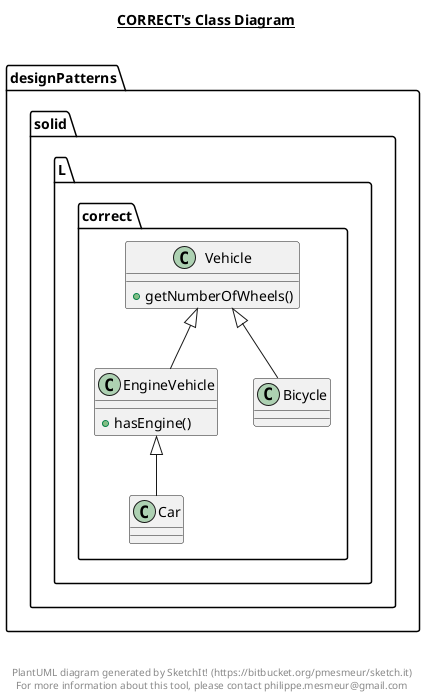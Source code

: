 @startuml

title __CORRECT's Class Diagram__\n

  namespace designPatterns.solid.L {
    namespace correct {
      class designPatterns.solid.L.correct.Bicycle {
      }
    }
  }
  

  namespace designPatterns.solid.L {
    namespace correct {
      class designPatterns.solid.L.correct.Car {
      }
    }
  }
  

  namespace designPatterns.solid.L {
    namespace correct {
      class designPatterns.solid.L.correct.EngineVehicle {
          + hasEngine()
      }
    }
  }
  

  namespace designPatterns.solid.L {
    namespace correct {
      class designPatterns.solid.L.correct.Vehicle {
          + getNumberOfWheels()
      }
    }
  }
  

  designPatterns.solid.L.correct.Bicycle -up-|> designPatterns.solid.L.correct.Vehicle
  designPatterns.solid.L.correct.Car -up-|> designPatterns.solid.L.correct.EngineVehicle
  designPatterns.solid.L.correct.EngineVehicle -up-|> designPatterns.solid.L.correct.Vehicle


right footer


PlantUML diagram generated by SketchIt! (https://bitbucket.org/pmesmeur/sketch.it)
For more information about this tool, please contact philippe.mesmeur@gmail.com
endfooter

@enduml

